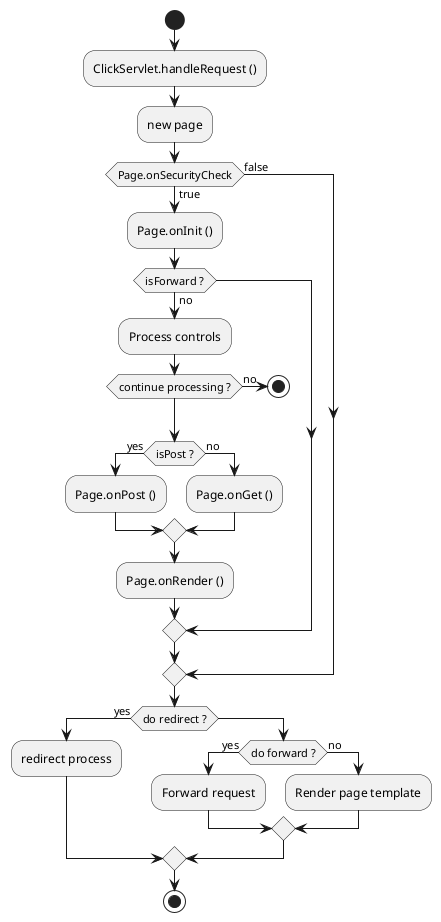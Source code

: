 @startuml

start

:ClickServlet.handleRequest ();
:new page;

if (Page.onSecurityCheck) then (true)
	:Page.onInit ();

	if (isForward ?) then (no)
		:Process controls;

		if (continue processing ?) then (no)
			stop
		endif

		if (isPost ?) then (yes)
			:Page.onPost ();
		else (no)
			:Page.onGet ();
		endif

		:Page.onRender ();
	endif

	else (false)
endif

if (do redirect ?) then (yes)
	:redirect process;
else
	if (do forward ?) then (yes)
		:Forward request;
	else (no)
		:Render page template;
	endif
endif

stop

@enduml